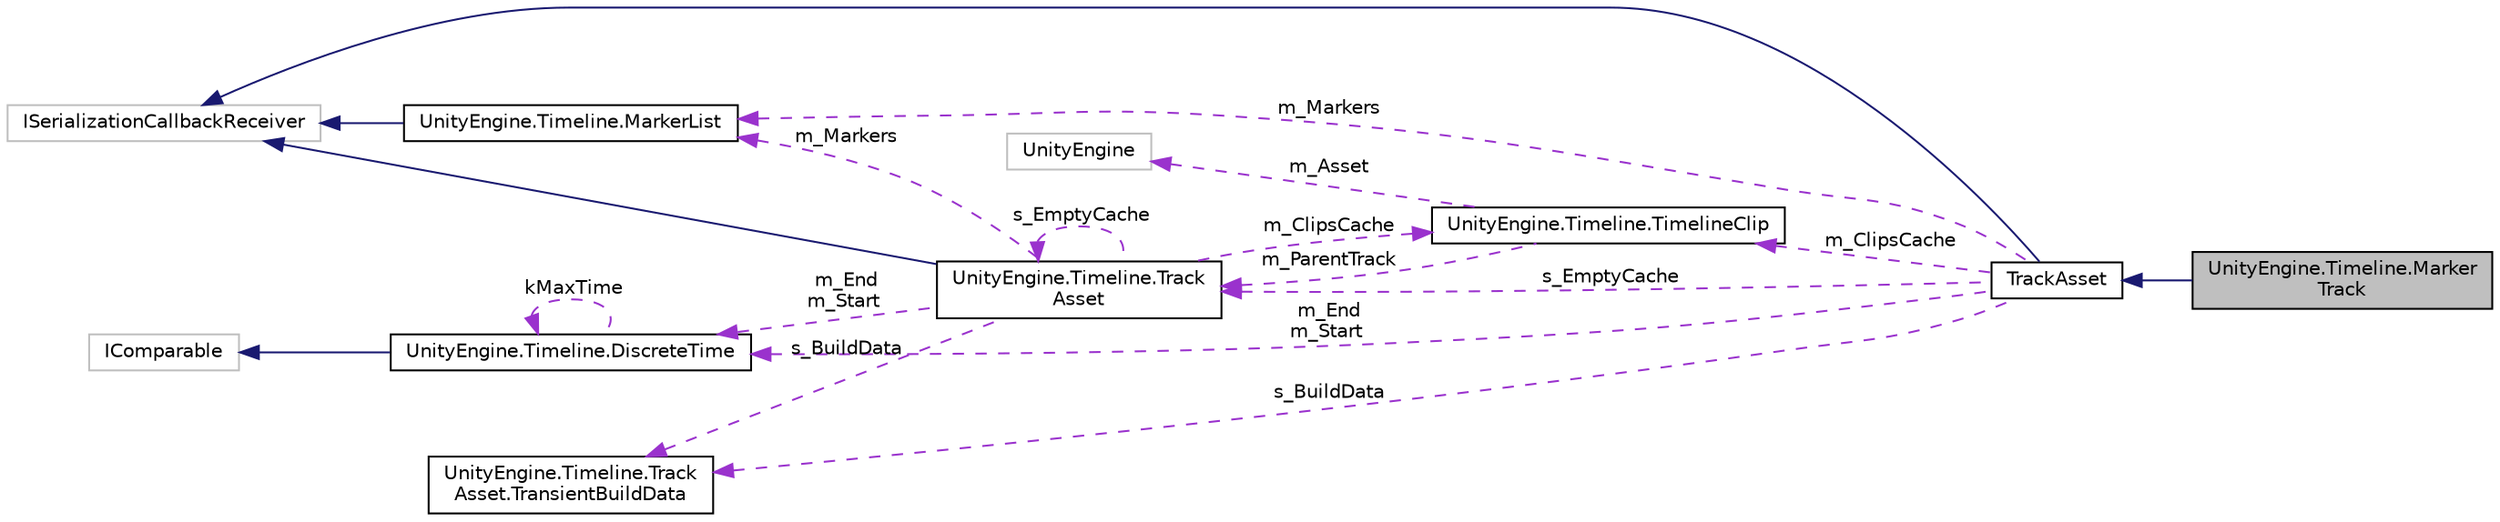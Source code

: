 digraph "UnityEngine.Timeline.MarkerTrack"
{
 // LATEX_PDF_SIZE
  edge [fontname="Helvetica",fontsize="10",labelfontname="Helvetica",labelfontsize="10"];
  node [fontname="Helvetica",fontsize="10",shape=record];
  rankdir="LR";
  Node1 [label="UnityEngine.Timeline.Marker\lTrack",height=0.2,width=0.4,color="black", fillcolor="grey75", style="filled", fontcolor="black",tooltip="Use this track to add Markers bound to a GameObject."];
  Node2 -> Node1 [dir="back",color="midnightblue",fontsize="10",style="solid",fontname="Helvetica"];
  Node2 [label="TrackAsset",height=0.2,width=0.4,color="black", fillcolor="white", style="filled",URL="$class_unity_engine_1_1_timeline_1_1_track_asset.html",tooltip="A PlayableAsset representing a track inside a timeline."];
  Node3 -> Node2 [dir="back",color="midnightblue",fontsize="10",style="solid",fontname="Helvetica"];
  Node3 [label="ISerializationCallbackReceiver",height=0.2,width=0.4,color="grey75", fillcolor="white", style="filled",tooltip=" "];
  Node4 -> Node2 [dir="back",color="darkorchid3",fontsize="10",style="dashed",label=" m_Markers" ,fontname="Helvetica"];
  Node4 [label="UnityEngine.Timeline.MarkerList",height=0.2,width=0.4,color="black", fillcolor="white", style="filled",URL="$struct_unity_engine_1_1_timeline_1_1_marker_list.html",tooltip=" "];
  Node3 -> Node4 [dir="back",color="midnightblue",fontsize="10",style="solid",fontname="Helvetica"];
  Node5 -> Node2 [dir="back",color="darkorchid3",fontsize="10",style="dashed",label=" m_End\nm_Start" ,fontname="Helvetica"];
  Node5 [label="UnityEngine.Timeline.DiscreteTime",height=0.2,width=0.4,color="black", fillcolor="white", style="filled",URL="$struct_unity_engine_1_1_timeline_1_1_discrete_time.html",tooltip=" "];
  Node6 -> Node5 [dir="back",color="midnightblue",fontsize="10",style="solid",fontname="Helvetica"];
  Node6 [label="IComparable",height=0.2,width=0.4,color="grey75", fillcolor="white", style="filled",tooltip=" "];
  Node5 -> Node5 [dir="back",color="darkorchid3",fontsize="10",style="dashed",label=" kMaxTime" ,fontname="Helvetica"];
  Node7 -> Node2 [dir="back",color="darkorchid3",fontsize="10",style="dashed",label=" m_ClipsCache" ,fontname="Helvetica"];
  Node7 [label="UnityEngine.Timeline.TimelineClip",height=0.2,width=0.4,color="black", fillcolor="white", style="filled",URL="$class_unity_engine_1_1_timeline_1_1_timeline_clip.html",tooltip="Represents a clip on the timeline."];
  Node8 -> Node7 [dir="back",color="darkorchid3",fontsize="10",style="dashed",label=" m_Asset" ,fontname="Helvetica"];
  Node8 [label="UnityEngine",height=0.2,width=0.4,color="grey75", fillcolor="white", style="filled",tooltip=" "];
  Node9 -> Node7 [dir="back",color="darkorchid3",fontsize="10",style="dashed",label=" m_ParentTrack" ,fontname="Helvetica"];
  Node9 [label="UnityEngine.Timeline.Track\lAsset",height=0.2,width=0.4,color="black", fillcolor="white", style="filled",URL="$class_unity_engine_1_1_timeline_1_1_track_asset.html",tooltip="A PlayableAsset representing a track inside a timeline."];
  Node3 -> Node9 [dir="back",color="midnightblue",fontsize="10",style="solid",fontname="Helvetica"];
  Node4 -> Node9 [dir="back",color="darkorchid3",fontsize="10",style="dashed",label=" m_Markers" ,fontname="Helvetica"];
  Node5 -> Node9 [dir="back",color="darkorchid3",fontsize="10",style="dashed",label=" m_End\nm_Start" ,fontname="Helvetica"];
  Node7 -> Node9 [dir="back",color="darkorchid3",fontsize="10",style="dashed",label=" m_ClipsCache" ,fontname="Helvetica"];
  Node9 -> Node9 [dir="back",color="darkorchid3",fontsize="10",style="dashed",label=" s_EmptyCache" ,fontname="Helvetica"];
  Node10 -> Node9 [dir="back",color="darkorchid3",fontsize="10",style="dashed",label=" s_BuildData" ,fontname="Helvetica"];
  Node10 [label="UnityEngine.Timeline.Track\lAsset.TransientBuildData",height=0.2,width=0.4,color="black", fillcolor="white", style="filled",URL="$struct_unity_engine_1_1_timeline_1_1_track_asset_1_1_transient_build_data.html",tooltip=" "];
  Node9 -> Node2 [dir="back",color="darkorchid3",fontsize="10",style="dashed",label=" s_EmptyCache" ,fontname="Helvetica"];
  Node10 -> Node2 [dir="back",color="darkorchid3",fontsize="10",style="dashed",label=" s_BuildData" ,fontname="Helvetica"];
}
